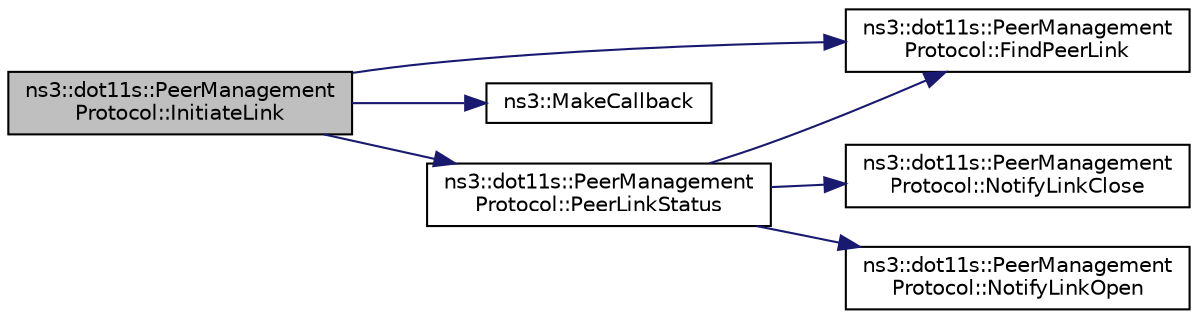 digraph "ns3::dot11s::PeerManagementProtocol::InitiateLink"
{
 // LATEX_PDF_SIZE
  edge [fontname="Helvetica",fontsize="10",labelfontname="Helvetica",labelfontsize="10"];
  node [fontname="Helvetica",fontsize="10",shape=record];
  rankdir="LR";
  Node1 [label="ns3::dot11s::PeerManagement\lProtocol::InitiateLink",height=0.2,width=0.4,color="black", fillcolor="grey75", style="filled", fontcolor="black",tooltip="Initiate link function."];
  Node1 -> Node2 [color="midnightblue",fontsize="10",style="solid",fontname="Helvetica"];
  Node2 [label="ns3::dot11s::PeerManagement\lProtocol::FindPeerLink",height=0.2,width=0.4,color="black", fillcolor="white", style="filled",URL="$classns3_1_1dot11s_1_1_peer_management_protocol.html#adc13cd9c290c7098d598af016b606133",tooltip="Find active peer link by my interface and peer interface MAC."];
  Node1 -> Node3 [color="midnightblue",fontsize="10",style="solid",fontname="Helvetica"];
  Node3 [label="ns3::MakeCallback",height=0.2,width=0.4,color="black", fillcolor="white", style="filled",URL="$namespacens3.html#af1dde3c04374147fca0cfe3b0766d664",tooltip="Build Callbacks for class method members which take varying numbers of arguments and potentially retu..."];
  Node1 -> Node4 [color="midnightblue",fontsize="10",style="solid",fontname="Helvetica"];
  Node4 [label="ns3::dot11s::PeerManagement\lProtocol::PeerLinkStatus",height=0.2,width=0.4,color="black", fillcolor="white", style="filled",URL="$classns3_1_1dot11s_1_1_peer_management_protocol.html#afffc33ac9aa647564a4449ba487a4cae",tooltip="Indicates changes in peer links."];
  Node4 -> Node2 [color="midnightblue",fontsize="10",style="solid",fontname="Helvetica"];
  Node4 -> Node5 [color="midnightblue",fontsize="10",style="solid",fontname="Helvetica"];
  Node5 [label="ns3::dot11s::PeerManagement\lProtocol::NotifyLinkClose",height=0.2,width=0.4,color="black", fillcolor="white", style="filled",URL="$classns3_1_1dot11s_1_1_peer_management_protocol.html#a5dd895b7a3d84a4727ef48e57a94c73d",tooltip="Aux. method to register closed links."];
  Node4 -> Node6 [color="midnightblue",fontsize="10",style="solid",fontname="Helvetica"];
  Node6 [label="ns3::dot11s::PeerManagement\lProtocol::NotifyLinkOpen",height=0.2,width=0.4,color="black", fillcolor="white", style="filled",URL="$classns3_1_1dot11s_1_1_peer_management_protocol.html#ae07e386558214bde98e6ea0b57f6ee79",tooltip="Aux. method to register open links."];
}
